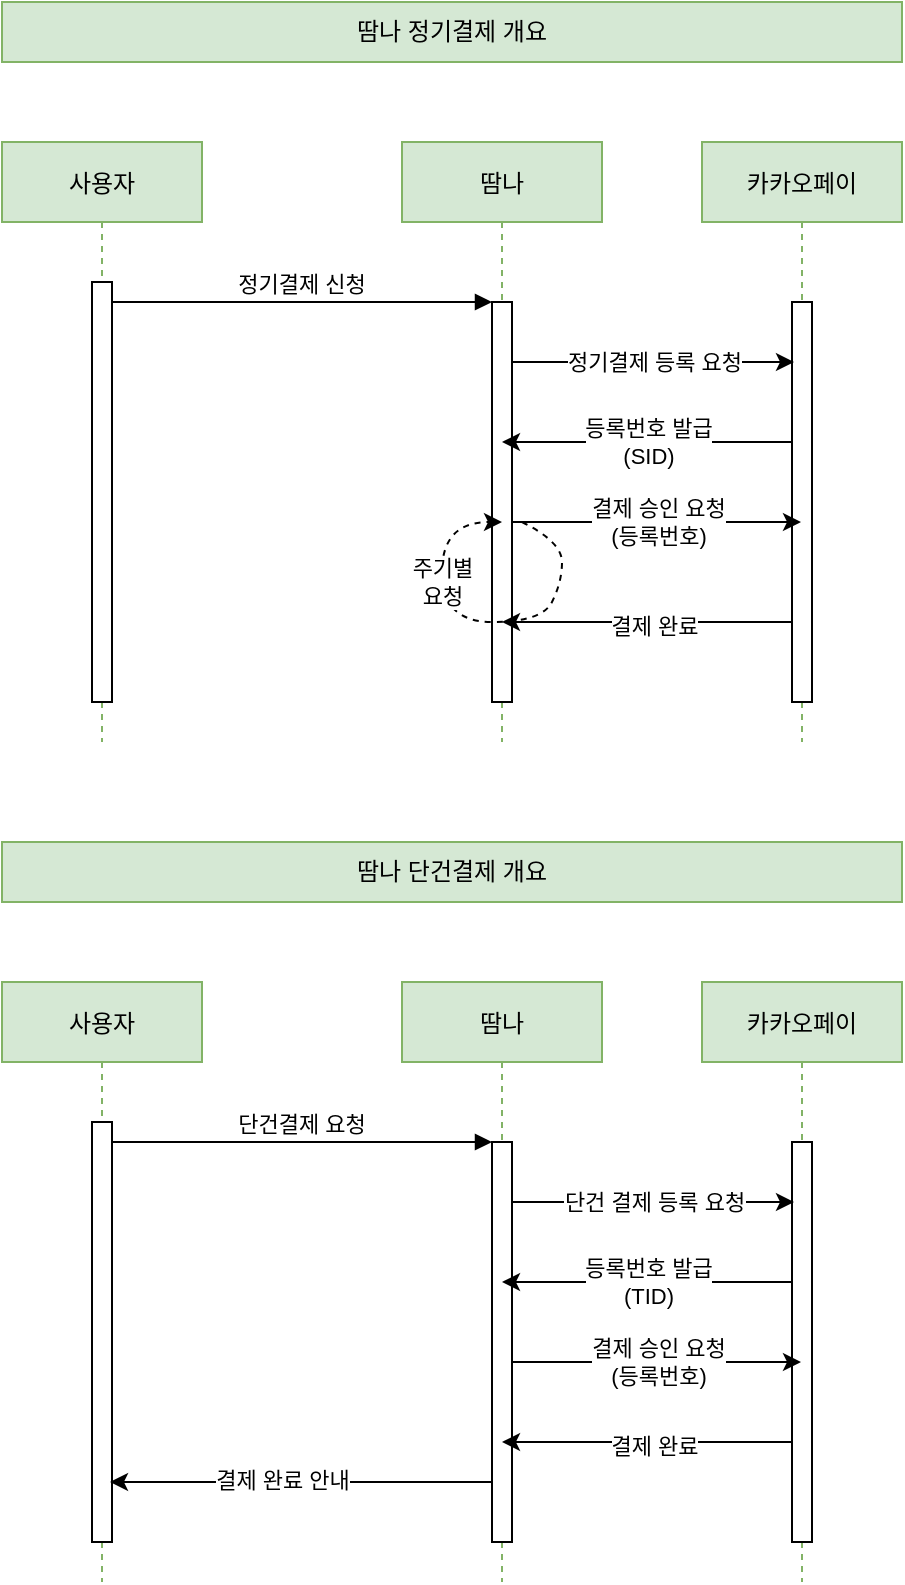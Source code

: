 <mxfile version="15.8.6" type="device"><diagram id="kgpKYQtTHZ0yAKxKKP6v" name="Page-1"><mxGraphModel dx="695" dy="913" grid="1" gridSize="10" guides="1" tooltips="1" connect="1" arrows="1" fold="1" page="1" pageScale="1" pageWidth="850" pageHeight="1100" math="0" shadow="0"><root><mxCell id="0"/><mxCell id="1" parent="0"/><mxCell id="3nuBFxr9cyL0pnOWT2aG-1" value="사용자" style="shape=umlLifeline;perimeter=lifelinePerimeter;container=1;collapsible=0;recursiveResize=0;rounded=0;shadow=0;strokeWidth=1;fillColor=#d5e8d4;strokeColor=#82b366;" parent="1" vertex="1"><mxGeometry x="100" y="80" width="100" height="300" as="geometry"/></mxCell><mxCell id="3nuBFxr9cyL0pnOWT2aG-2" value="" style="points=[];perimeter=orthogonalPerimeter;rounded=0;shadow=0;strokeWidth=1;" parent="3nuBFxr9cyL0pnOWT2aG-1" vertex="1"><mxGeometry x="45" y="70" width="10" height="210" as="geometry"/></mxCell><mxCell id="3nuBFxr9cyL0pnOWT2aG-5" value="땀나" style="shape=umlLifeline;perimeter=lifelinePerimeter;container=1;collapsible=0;recursiveResize=0;rounded=0;shadow=0;strokeWidth=1;fillColor=#d5e8d4;strokeColor=#82b366;" parent="1" vertex="1"><mxGeometry x="300" y="80" width="100" height="300" as="geometry"/></mxCell><mxCell id="3nuBFxr9cyL0pnOWT2aG-6" value="" style="points=[];perimeter=orthogonalPerimeter;rounded=0;shadow=0;strokeWidth=1;" parent="3nuBFxr9cyL0pnOWT2aG-5" vertex="1"><mxGeometry x="45" y="80" width="10" height="200" as="geometry"/></mxCell><mxCell id="3nuBFxr9cyL0pnOWT2aG-8" value="정기결제 신청" style="verticalAlign=bottom;endArrow=block;entryX=0;entryY=0;shadow=0;strokeWidth=1;" parent="1" source="3nuBFxr9cyL0pnOWT2aG-2" target="3nuBFxr9cyL0pnOWT2aG-6" edge="1"><mxGeometry relative="1" as="geometry"><mxPoint x="275" y="160" as="sourcePoint"/></mxGeometry></mxCell><mxCell id="-fN3KpemUYFZIBtd3Pt9-1" value="카카오페이" style="shape=umlLifeline;perimeter=lifelinePerimeter;container=1;collapsible=0;recursiveResize=0;rounded=0;shadow=0;strokeWidth=1;fillColor=#d5e8d4;strokeColor=#82b366;" vertex="1" parent="1"><mxGeometry x="450" y="80" width="100" height="300" as="geometry"/></mxCell><mxCell id="-fN3KpemUYFZIBtd3Pt9-2" value="" style="points=[];perimeter=orthogonalPerimeter;rounded=0;shadow=0;strokeWidth=1;" vertex="1" parent="-fN3KpemUYFZIBtd3Pt9-1"><mxGeometry x="45" y="80" width="10" height="200" as="geometry"/></mxCell><mxCell id="-fN3KpemUYFZIBtd3Pt9-4" value="땀나 정기결제 개요" style="rounded=0;whiteSpace=wrap;html=1;fillColor=#d5e8d4;strokeColor=#82b366;" vertex="1" parent="1"><mxGeometry x="100" y="10" width="450" height="30" as="geometry"/></mxCell><mxCell id="-fN3KpemUYFZIBtd3Pt9-5" value="정기결제 등록 요청" style="edgeStyle=orthogonalEdgeStyle;rounded=0;orthogonalLoop=1;jettySize=auto;html=1;" edge="1" parent="1" source="3nuBFxr9cyL0pnOWT2aG-6"><mxGeometry relative="1" as="geometry"><mxPoint x="496" y="190" as="targetPoint"/><Array as="points"><mxPoint x="496" y="190"/></Array></mxGeometry></mxCell><mxCell id="-fN3KpemUYFZIBtd3Pt9-6" value="등록번호 발급&lt;br&gt;(SID)" style="edgeStyle=orthogonalEdgeStyle;rounded=0;orthogonalLoop=1;jettySize=auto;html=1;" edge="1" parent="1" source="-fN3KpemUYFZIBtd3Pt9-2" target="3nuBFxr9cyL0pnOWT2aG-5"><mxGeometry relative="1" as="geometry"><mxPoint x="360" y="210" as="targetPoint"/><Array as="points"><mxPoint x="480" y="230"/><mxPoint x="480" y="230"/></Array></mxGeometry></mxCell><mxCell id="-fN3KpemUYFZIBtd3Pt9-10" value="결제 승인 요청&lt;br&gt;(등록번호)" style="rounded=0;orthogonalLoop=1;jettySize=auto;html=1;" edge="1" parent="1" source="3nuBFxr9cyL0pnOWT2aG-6" target="-fN3KpemUYFZIBtd3Pt9-1"><mxGeometry relative="1" as="geometry"><Array as="points"><mxPoint x="420" y="270"/></Array></mxGeometry></mxCell><mxCell id="-fN3KpemUYFZIBtd3Pt9-11" style="edgeStyle=none;rounded=0;orthogonalLoop=1;jettySize=auto;html=1;" edge="1" parent="1" source="-fN3KpemUYFZIBtd3Pt9-2" target="3nuBFxr9cyL0pnOWT2aG-5"><mxGeometry relative="1" as="geometry"><Array as="points"><mxPoint x="430" y="320"/></Array></mxGeometry></mxCell><mxCell id="-fN3KpemUYFZIBtd3Pt9-12" value="결제 완료" style="edgeLabel;html=1;align=center;verticalAlign=middle;resizable=0;points=[];" vertex="1" connectable="0" parent="-fN3KpemUYFZIBtd3Pt9-11"><mxGeometry x="0.155" y="2" relative="1" as="geometry"><mxPoint x="14" as="offset"/></mxGeometry></mxCell><mxCell id="-fN3KpemUYFZIBtd3Pt9-14" value="" style="curved=1;endArrow=classic;html=1;rounded=0;dashed=1;" edge="1" parent="1"><mxGeometry width="50" height="50" relative="1" as="geometry"><mxPoint x="360" y="270" as="sourcePoint"/><mxPoint x="350" y="270" as="targetPoint"/><Array as="points"><mxPoint x="380" y="280"/><mxPoint x="380" y="300"/><mxPoint x="370" y="320"/><mxPoint x="320" y="320"/><mxPoint x="320" y="270"/></Array></mxGeometry></mxCell><mxCell id="-fN3KpemUYFZIBtd3Pt9-15" value="주기별&lt;br&gt;요청" style="edgeLabel;html=1;align=center;verticalAlign=middle;resizable=0;points=[];" vertex="1" connectable="0" parent="-fN3KpemUYFZIBtd3Pt9-14"><mxGeometry x="0.548" y="-1" relative="1" as="geometry"><mxPoint x="-1" y="16" as="offset"/></mxGeometry></mxCell><mxCell id="-fN3KpemUYFZIBtd3Pt9-16" value="사용자" style="shape=umlLifeline;perimeter=lifelinePerimeter;container=1;collapsible=0;recursiveResize=0;rounded=0;shadow=0;strokeWidth=1;fillColor=#d5e8d4;strokeColor=#82b366;" vertex="1" parent="1"><mxGeometry x="100" y="500" width="100" height="300" as="geometry"/></mxCell><mxCell id="-fN3KpemUYFZIBtd3Pt9-17" value="" style="points=[];perimeter=orthogonalPerimeter;rounded=0;shadow=0;strokeWidth=1;" vertex="1" parent="-fN3KpemUYFZIBtd3Pt9-16"><mxGeometry x="45" y="70" width="10" height="210" as="geometry"/></mxCell><mxCell id="-fN3KpemUYFZIBtd3Pt9-18" value="땀나" style="shape=umlLifeline;perimeter=lifelinePerimeter;container=1;collapsible=0;recursiveResize=0;rounded=0;shadow=0;strokeWidth=1;fillColor=#d5e8d4;strokeColor=#82b366;" vertex="1" parent="1"><mxGeometry x="300" y="500" width="100" height="300" as="geometry"/></mxCell><mxCell id="-fN3KpemUYFZIBtd3Pt9-19" value="" style="points=[];perimeter=orthogonalPerimeter;rounded=0;shadow=0;strokeWidth=1;" vertex="1" parent="-fN3KpemUYFZIBtd3Pt9-18"><mxGeometry x="45" y="80" width="10" height="200" as="geometry"/></mxCell><mxCell id="-fN3KpemUYFZIBtd3Pt9-20" value="단건결제 요청" style="verticalAlign=bottom;endArrow=block;entryX=0;entryY=0;shadow=0;strokeWidth=1;" edge="1" parent="1" source="-fN3KpemUYFZIBtd3Pt9-17" target="-fN3KpemUYFZIBtd3Pt9-19"><mxGeometry relative="1" as="geometry"><mxPoint x="275" y="580" as="sourcePoint"/></mxGeometry></mxCell><mxCell id="-fN3KpemUYFZIBtd3Pt9-21" value="카카오페이" style="shape=umlLifeline;perimeter=lifelinePerimeter;container=1;collapsible=0;recursiveResize=0;rounded=0;shadow=0;strokeWidth=1;fillColor=#d5e8d4;strokeColor=#82b366;" vertex="1" parent="1"><mxGeometry x="450" y="500" width="100" height="300" as="geometry"/></mxCell><mxCell id="-fN3KpemUYFZIBtd3Pt9-22" value="" style="points=[];perimeter=orthogonalPerimeter;rounded=0;shadow=0;strokeWidth=1;" vertex="1" parent="-fN3KpemUYFZIBtd3Pt9-21"><mxGeometry x="45" y="80" width="10" height="200" as="geometry"/></mxCell><mxCell id="-fN3KpemUYFZIBtd3Pt9-23" value="땀나 단건결제 개요" style="rounded=0;whiteSpace=wrap;html=1;fillColor=#d5e8d4;strokeColor=#82b366;" vertex="1" parent="1"><mxGeometry x="100" y="430" width="450" height="30" as="geometry"/></mxCell><mxCell id="-fN3KpemUYFZIBtd3Pt9-24" value="단건 결제 등록 요청" style="edgeStyle=orthogonalEdgeStyle;rounded=0;orthogonalLoop=1;jettySize=auto;html=1;" edge="1" parent="1" source="-fN3KpemUYFZIBtd3Pt9-19"><mxGeometry relative="1" as="geometry"><mxPoint x="496" y="610" as="targetPoint"/><Array as="points"><mxPoint x="496" y="610"/></Array></mxGeometry></mxCell><mxCell id="-fN3KpemUYFZIBtd3Pt9-25" value="등록번호 발급&lt;br&gt;(TID)" style="edgeStyle=orthogonalEdgeStyle;rounded=0;orthogonalLoop=1;jettySize=auto;html=1;" edge="1" parent="1" source="-fN3KpemUYFZIBtd3Pt9-22" target="-fN3KpemUYFZIBtd3Pt9-18"><mxGeometry relative="1" as="geometry"><mxPoint x="360" y="630" as="targetPoint"/><Array as="points"><mxPoint x="480" y="650"/><mxPoint x="480" y="650"/></Array></mxGeometry></mxCell><mxCell id="-fN3KpemUYFZIBtd3Pt9-26" value="결제 승인 요청&lt;br&gt;(등록번호)" style="rounded=0;orthogonalLoop=1;jettySize=auto;html=1;" edge="1" parent="1" source="-fN3KpemUYFZIBtd3Pt9-19" target="-fN3KpemUYFZIBtd3Pt9-21"><mxGeometry relative="1" as="geometry"><Array as="points"><mxPoint x="420" y="690"/></Array></mxGeometry></mxCell><mxCell id="-fN3KpemUYFZIBtd3Pt9-27" style="edgeStyle=none;rounded=0;orthogonalLoop=1;jettySize=auto;html=1;" edge="1" parent="1" source="-fN3KpemUYFZIBtd3Pt9-22" target="-fN3KpemUYFZIBtd3Pt9-18"><mxGeometry relative="1" as="geometry"><Array as="points"><mxPoint x="430" y="730"/></Array></mxGeometry></mxCell><mxCell id="-fN3KpemUYFZIBtd3Pt9-28" value="결제 완료" style="edgeLabel;html=1;align=center;verticalAlign=middle;resizable=0;points=[];" vertex="1" connectable="0" parent="-fN3KpemUYFZIBtd3Pt9-27"><mxGeometry x="0.155" y="2" relative="1" as="geometry"><mxPoint x="14" as="offset"/></mxGeometry></mxCell><mxCell id="-fN3KpemUYFZIBtd3Pt9-31" style="edgeStyle=none;rounded=0;orthogonalLoop=1;jettySize=auto;html=1;entryX=0.9;entryY=0.857;entryDx=0;entryDy=0;entryPerimeter=0;" edge="1" parent="1" source="-fN3KpemUYFZIBtd3Pt9-19" target="-fN3KpemUYFZIBtd3Pt9-17"><mxGeometry relative="1" as="geometry"><Array as="points"><mxPoint x="250" y="750"/></Array></mxGeometry></mxCell><mxCell id="-fN3KpemUYFZIBtd3Pt9-32" value="결제 완료 안내" style="edgeLabel;html=1;align=center;verticalAlign=middle;resizable=0;points=[];" vertex="1" connectable="0" parent="-fN3KpemUYFZIBtd3Pt9-31"><mxGeometry x="0.1" y="-1" relative="1" as="geometry"><mxPoint as="offset"/></mxGeometry></mxCell></root></mxGraphModel></diagram></mxfile>